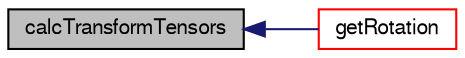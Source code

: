 digraph "calcTransformTensors"
{
  bgcolor="transparent";
  edge [fontname="FreeSans",fontsize="10",labelfontname="FreeSans",labelfontsize="10"];
  node [fontname="FreeSans",fontsize="10",shape=record];
  rankdir="LR";
  Node45 [label="calcTransformTensors",height=0.2,width=0.4,color="black", fillcolor="grey75", style="filled", fontcolor="black"];
  Node45 -> Node46 [dir="back",color="midnightblue",fontsize="10",style="solid",fontname="FreeSans"];
  Node46 [label="getRotation",height=0.2,width=0.4,color="red",URL="$a27426.html#add457aa51c7b3d16b410f93eae76a86d",tooltip="Get the number of vertices face f needs to be rotated such that. "];
}
